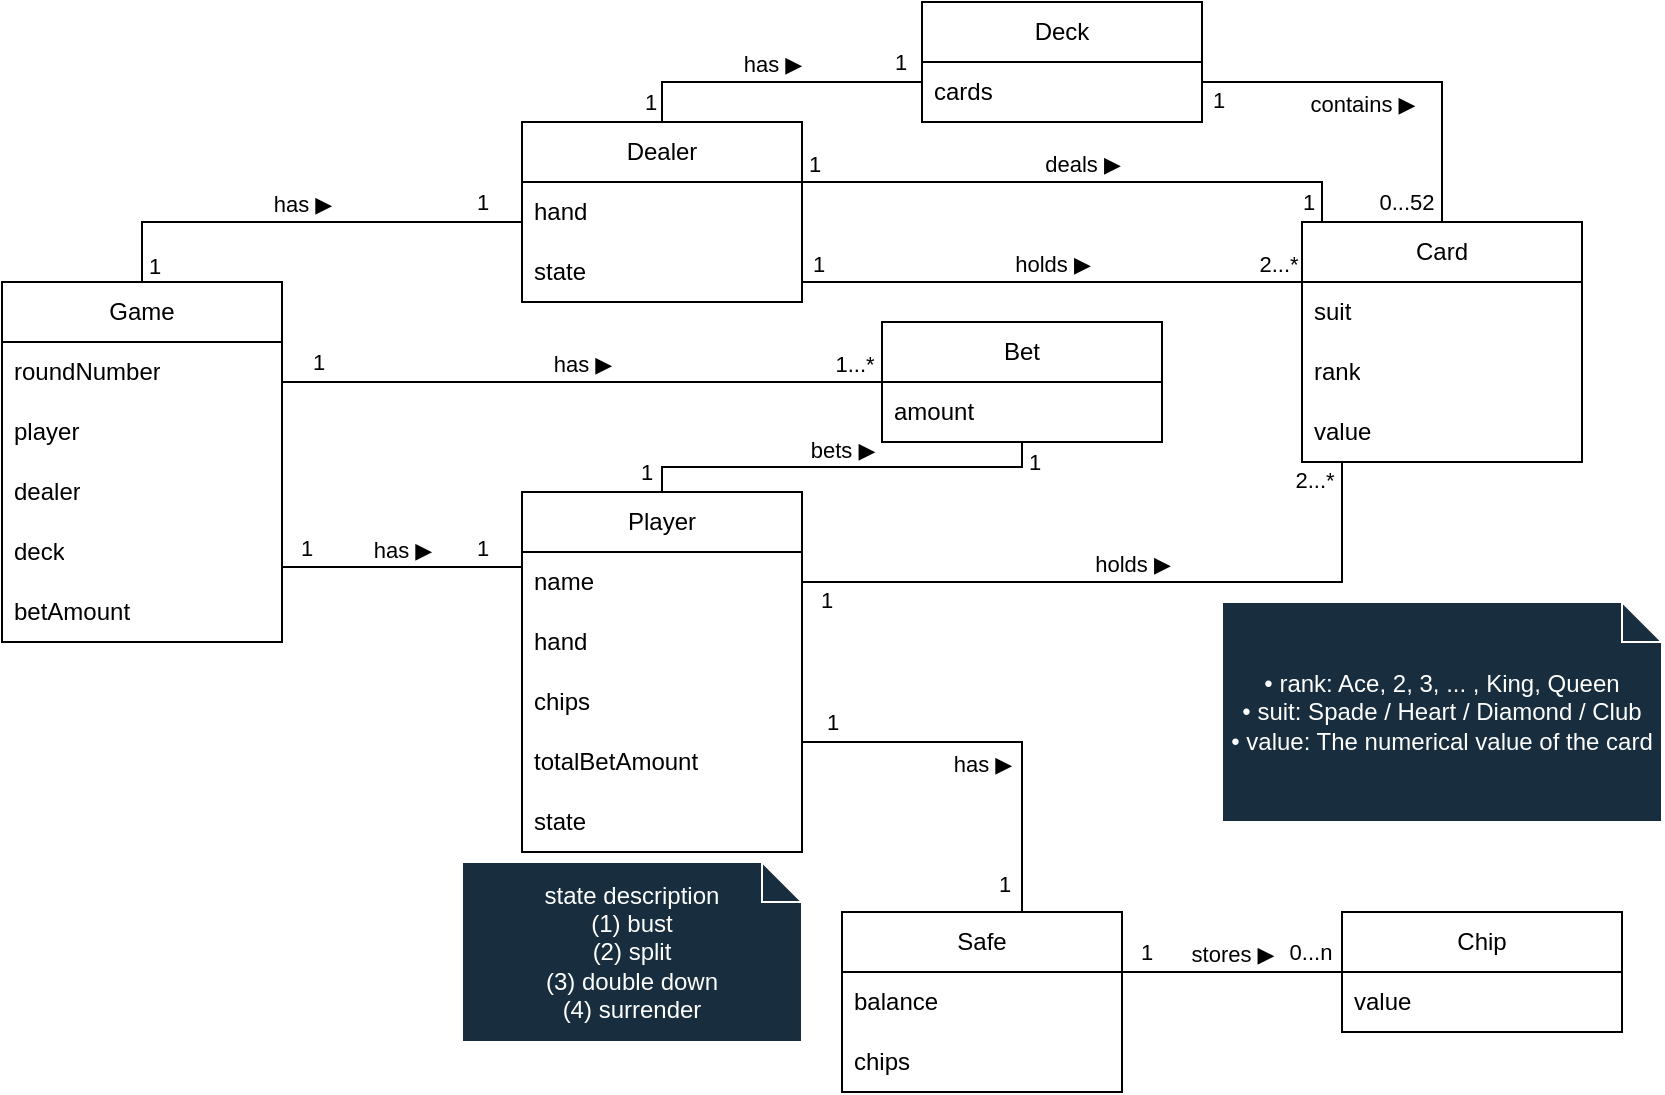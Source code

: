 <mxfile version="21.2.8" type="device">
  <diagram id="TSJmJX5VHNOwNfhMQqP3" name="game01">
    <mxGraphModel dx="780" dy="542" grid="1" gridSize="10" guides="1" tooltips="1" connect="1" arrows="1" fold="1" page="1" pageScale="1" pageWidth="850" pageHeight="1100" math="0" shadow="0">
      <root>
        <mxCell id="0" />
        <mxCell id="1" parent="0" />
        <mxCell id="R7z8H5LBrzeokWEAc60i-1" value="Game" style="swimlane;fontStyle=0;childLayout=stackLayout;horizontal=1;startSize=30;horizontalStack=0;resizeParent=1;resizeParentMax=0;resizeLast=0;collapsible=1;marginBottom=0;whiteSpace=wrap;html=1;" parent="1" vertex="1">
          <mxGeometry x="10" y="150" width="140" height="180" as="geometry" />
        </mxCell>
        <mxCell id="R7z8H5LBrzeokWEAc60i-2" value="roundNumber" style="text;strokeColor=none;fillColor=none;align=left;verticalAlign=middle;spacingLeft=4;spacingRight=4;overflow=hidden;points=[[0,0.5],[1,0.5]];portConstraint=eastwest;rotatable=0;whiteSpace=wrap;html=1;" parent="R7z8H5LBrzeokWEAc60i-1" vertex="1">
          <mxGeometry y="30" width="140" height="30" as="geometry" />
        </mxCell>
        <mxCell id="R7z8H5LBrzeokWEAc60i-3" value="player" style="text;strokeColor=none;fillColor=none;align=left;verticalAlign=middle;spacingLeft=4;spacingRight=4;overflow=hidden;points=[[0,0.5],[1,0.5]];portConstraint=eastwest;rotatable=0;whiteSpace=wrap;html=1;" parent="R7z8H5LBrzeokWEAc60i-1" vertex="1">
          <mxGeometry y="60" width="140" height="30" as="geometry" />
        </mxCell>
        <mxCell id="R7z8H5LBrzeokWEAc60i-4" value="dealer" style="text;strokeColor=none;fillColor=none;align=left;verticalAlign=middle;spacingLeft=4;spacingRight=4;overflow=hidden;points=[[0,0.5],[1,0.5]];portConstraint=eastwest;rotatable=0;whiteSpace=wrap;html=1;" parent="R7z8H5LBrzeokWEAc60i-1" vertex="1">
          <mxGeometry y="90" width="140" height="30" as="geometry" />
        </mxCell>
        <mxCell id="ihUdPuOOy0BlZ_krQ9aM-10" value="deck" style="text;strokeColor=none;fillColor=none;align=left;verticalAlign=middle;spacingLeft=4;spacingRight=4;overflow=hidden;points=[[0,0.5],[1,0.5]];portConstraint=eastwest;rotatable=0;whiteSpace=wrap;html=1;" parent="R7z8H5LBrzeokWEAc60i-1" vertex="1">
          <mxGeometry y="120" width="140" height="30" as="geometry" />
        </mxCell>
        <mxCell id="ihUdPuOOy0BlZ_krQ9aM-11" value="betAmount" style="text;strokeColor=none;fillColor=none;align=left;verticalAlign=middle;spacingLeft=4;spacingRight=4;overflow=hidden;points=[[0,0.5],[1,0.5]];portConstraint=eastwest;rotatable=0;whiteSpace=wrap;html=1;" parent="R7z8H5LBrzeokWEAc60i-1" vertex="1">
          <mxGeometry y="150" width="140" height="30" as="geometry" />
        </mxCell>
        <mxCell id="-4x2jiylh7ZKxwPRMiz--16" value="Bet" style="swimlane;fontStyle=0;childLayout=stackLayout;horizontal=1;startSize=30;horizontalStack=0;resizeParent=1;resizeParentMax=0;resizeLast=0;collapsible=1;marginBottom=0;whiteSpace=wrap;html=1;" parent="1" vertex="1">
          <mxGeometry x="450" y="170" width="140" height="60" as="geometry" />
        </mxCell>
        <mxCell id="-4x2jiylh7ZKxwPRMiz--17" value="amount" style="text;strokeColor=none;fillColor=none;align=left;verticalAlign=middle;spacingLeft=4;spacingRight=4;overflow=hidden;points=[[0,0.5],[1,0.5]];portConstraint=eastwest;rotatable=0;whiteSpace=wrap;html=1;" parent="-4x2jiylh7ZKxwPRMiz--16" vertex="1">
          <mxGeometry y="30" width="140" height="30" as="geometry" />
        </mxCell>
        <mxCell id="-4x2jiylh7ZKxwPRMiz--20" value="Player" style="swimlane;fontStyle=0;childLayout=stackLayout;horizontal=1;startSize=30;horizontalStack=0;resizeParent=1;resizeParentMax=0;resizeLast=0;collapsible=1;marginBottom=0;whiteSpace=wrap;html=1;" parent="1" vertex="1">
          <mxGeometry x="270" y="255" width="140" height="180" as="geometry" />
        </mxCell>
        <mxCell id="-4x2jiylh7ZKxwPRMiz--21" value="name" style="text;strokeColor=none;fillColor=none;align=left;verticalAlign=middle;spacingLeft=4;spacingRight=4;overflow=hidden;points=[[0,0.5],[1,0.5]];portConstraint=eastwest;rotatable=0;whiteSpace=wrap;html=1;" parent="-4x2jiylh7ZKxwPRMiz--20" vertex="1">
          <mxGeometry y="30" width="140" height="30" as="geometry" />
        </mxCell>
        <mxCell id="-4x2jiylh7ZKxwPRMiz--22" value="hand" style="text;strokeColor=none;fillColor=none;align=left;verticalAlign=middle;spacingLeft=4;spacingRight=4;overflow=hidden;points=[[0,0.5],[1,0.5]];portConstraint=eastwest;rotatable=0;whiteSpace=wrap;html=1;" parent="-4x2jiylh7ZKxwPRMiz--20" vertex="1">
          <mxGeometry y="60" width="140" height="30" as="geometry" />
        </mxCell>
        <mxCell id="ihUdPuOOy0BlZ_krQ9aM-16" value="chips" style="text;strokeColor=none;fillColor=none;align=left;verticalAlign=middle;spacingLeft=4;spacingRight=4;overflow=hidden;points=[[0,0.5],[1,0.5]];portConstraint=eastwest;rotatable=0;whiteSpace=wrap;html=1;" parent="-4x2jiylh7ZKxwPRMiz--20" vertex="1">
          <mxGeometry y="90" width="140" height="30" as="geometry" />
        </mxCell>
        <mxCell id="ihUdPuOOy0BlZ_krQ9aM-17" value="totalBetAmount" style="text;strokeColor=none;fillColor=none;align=left;verticalAlign=middle;spacingLeft=4;spacingRight=4;overflow=hidden;points=[[0,0.5],[1,0.5]];portConstraint=eastwest;rotatable=0;whiteSpace=wrap;html=1;" parent="-4x2jiylh7ZKxwPRMiz--20" vertex="1">
          <mxGeometry y="120" width="140" height="30" as="geometry" />
        </mxCell>
        <mxCell id="ihUdPuOOy0BlZ_krQ9aM-18" value="state" style="text;strokeColor=none;fillColor=none;align=left;verticalAlign=middle;spacingLeft=4;spacingRight=4;overflow=hidden;points=[[0,0.5],[1,0.5]];portConstraint=eastwest;rotatable=0;whiteSpace=wrap;html=1;" parent="-4x2jiylh7ZKxwPRMiz--20" vertex="1">
          <mxGeometry y="150" width="140" height="30" as="geometry" />
        </mxCell>
        <mxCell id="-4x2jiylh7ZKxwPRMiz--24" value="Dealer" style="swimlane;fontStyle=0;childLayout=stackLayout;horizontal=1;startSize=30;horizontalStack=0;resizeParent=1;resizeParentMax=0;resizeLast=0;collapsible=1;marginBottom=0;whiteSpace=wrap;html=1;" parent="1" vertex="1">
          <mxGeometry x="270" y="70" width="140" height="90" as="geometry" />
        </mxCell>
        <mxCell id="-4x2jiylh7ZKxwPRMiz--25" value="hand" style="text;strokeColor=none;fillColor=none;align=left;verticalAlign=middle;spacingLeft=4;spacingRight=4;overflow=hidden;points=[[0,0.5],[1,0.5]];portConstraint=eastwest;rotatable=0;whiteSpace=wrap;html=1;" parent="-4x2jiylh7ZKxwPRMiz--24" vertex="1">
          <mxGeometry y="30" width="140" height="30" as="geometry" />
        </mxCell>
        <mxCell id="lfg9YwSdEJLgBKfjkNwP-2" value="state" style="text;strokeColor=none;fillColor=none;align=left;verticalAlign=middle;spacingLeft=4;spacingRight=4;overflow=hidden;points=[[0,0.5],[1,0.5]];portConstraint=eastwest;rotatable=0;whiteSpace=wrap;html=1;" parent="-4x2jiylh7ZKxwPRMiz--24" vertex="1">
          <mxGeometry y="60" width="140" height="30" as="geometry" />
        </mxCell>
        <mxCell id="-4x2jiylh7ZKxwPRMiz--28" value="Safe" style="swimlane;fontStyle=0;childLayout=stackLayout;horizontal=1;startSize=30;horizontalStack=0;resizeParent=1;resizeParentMax=0;resizeLast=0;collapsible=1;marginBottom=0;whiteSpace=wrap;html=1;" parent="1" vertex="1">
          <mxGeometry x="430" y="465" width="140" height="90" as="geometry" />
        </mxCell>
        <mxCell id="ihUdPuOOy0BlZ_krQ9aM-61" value="balance" style="text;strokeColor=none;fillColor=none;align=left;verticalAlign=middle;spacingLeft=4;spacingRight=4;overflow=hidden;points=[[0,0.5],[1,0.5]];portConstraint=eastwest;rotatable=0;whiteSpace=wrap;html=1;" parent="-4x2jiylh7ZKxwPRMiz--28" vertex="1">
          <mxGeometry y="30" width="140" height="30" as="geometry" />
        </mxCell>
        <mxCell id="-4x2jiylh7ZKxwPRMiz--29" value="chips" style="text;strokeColor=none;fillColor=none;align=left;verticalAlign=middle;spacingLeft=4;spacingRight=4;overflow=hidden;points=[[0,0.5],[1,0.5]];portConstraint=eastwest;rotatable=0;whiteSpace=wrap;html=1;" parent="-4x2jiylh7ZKxwPRMiz--28" vertex="1">
          <mxGeometry y="60" width="140" height="30" as="geometry" />
        </mxCell>
        <mxCell id="-4x2jiylh7ZKxwPRMiz--32" value="Chip" style="swimlane;fontStyle=0;childLayout=stackLayout;horizontal=1;startSize=30;horizontalStack=0;resizeParent=1;resizeParentMax=0;resizeLast=0;collapsible=1;marginBottom=0;whiteSpace=wrap;html=1;" parent="1" vertex="1">
          <mxGeometry x="680" y="465" width="140" height="60" as="geometry" />
        </mxCell>
        <mxCell id="-4x2jiylh7ZKxwPRMiz--33" value="value" style="text;strokeColor=none;fillColor=none;align=left;verticalAlign=middle;spacingLeft=4;spacingRight=4;overflow=hidden;points=[[0,0.5],[1,0.5]];portConstraint=eastwest;rotatable=0;whiteSpace=wrap;html=1;" parent="-4x2jiylh7ZKxwPRMiz--32" vertex="1">
          <mxGeometry y="30" width="140" height="30" as="geometry" />
        </mxCell>
        <mxCell id="-4x2jiylh7ZKxwPRMiz--36" value="Card" style="swimlane;fontStyle=0;childLayout=stackLayout;horizontal=1;startSize=30;horizontalStack=0;resizeParent=1;resizeParentMax=0;resizeLast=0;collapsible=1;marginBottom=0;whiteSpace=wrap;html=1;" parent="1" vertex="1">
          <mxGeometry x="660" y="120" width="140" height="120" as="geometry" />
        </mxCell>
        <mxCell id="-4x2jiylh7ZKxwPRMiz--38" value="suit" style="text;strokeColor=none;fillColor=none;align=left;verticalAlign=middle;spacingLeft=4;spacingRight=4;overflow=hidden;points=[[0,0.5],[1,0.5]];portConstraint=eastwest;rotatable=0;whiteSpace=wrap;html=1;" parent="-4x2jiylh7ZKxwPRMiz--36" vertex="1">
          <mxGeometry y="30" width="140" height="30" as="geometry" />
        </mxCell>
        <mxCell id="-4x2jiylh7ZKxwPRMiz--39" value="rank" style="text;strokeColor=none;fillColor=none;align=left;verticalAlign=middle;spacingLeft=4;spacingRight=4;overflow=hidden;points=[[0,0.5],[1,0.5]];portConstraint=eastwest;rotatable=0;whiteSpace=wrap;html=1;" parent="-4x2jiylh7ZKxwPRMiz--36" vertex="1">
          <mxGeometry y="60" width="140" height="30" as="geometry" />
        </mxCell>
        <mxCell id="ihUdPuOOy0BlZ_krQ9aM-21" value="value" style="text;strokeColor=none;fillColor=none;align=left;verticalAlign=middle;spacingLeft=4;spacingRight=4;overflow=hidden;points=[[0,0.5],[1,0.5]];portConstraint=eastwest;rotatable=0;whiteSpace=wrap;html=1;" parent="-4x2jiylh7ZKxwPRMiz--36" vertex="1">
          <mxGeometry y="90" width="140" height="30" as="geometry" />
        </mxCell>
        <mxCell id="-4x2jiylh7ZKxwPRMiz--40" value="Deck" style="swimlane;fontStyle=0;childLayout=stackLayout;horizontal=1;startSize=30;horizontalStack=0;resizeParent=1;resizeParentMax=0;resizeLast=0;collapsible=1;marginBottom=0;whiteSpace=wrap;html=1;" parent="1" vertex="1">
          <mxGeometry x="470" y="10" width="140" height="60" as="geometry" />
        </mxCell>
        <mxCell id="-4x2jiylh7ZKxwPRMiz--41" value="cards" style="text;strokeColor=none;fillColor=none;align=left;verticalAlign=middle;spacingLeft=4;spacingRight=4;overflow=hidden;points=[[0,0.5],[1,0.5]];portConstraint=eastwest;rotatable=0;whiteSpace=wrap;html=1;" parent="-4x2jiylh7ZKxwPRMiz--40" vertex="1">
          <mxGeometry y="30" width="140" height="30" as="geometry" />
        </mxCell>
        <mxCell id="vYHuKp6a3FW6XnhtSMZL-1" value="has ▶" style="html=1;verticalAlign=bottom;endArrow=none;edgeStyle=elbowEdgeStyle;elbow=vertical;curved=0;rounded=0;endFill=0;" parent="1" source="R7z8H5LBrzeokWEAc60i-1" target="-4x2jiylh7ZKxwPRMiz--16" edge="1">
          <mxGeometry width="80" relative="1" as="geometry">
            <mxPoint x="180" y="148" as="sourcePoint" />
            <mxPoint x="240" y="270" as="targetPoint" />
          </mxGeometry>
        </mxCell>
        <mxCell id="vYHuKp6a3FW6XnhtSMZL-2" value="1" style="edgeLabel;html=1;align=center;verticalAlign=middle;resizable=0;points=[];" parent="vYHuKp6a3FW6XnhtSMZL-1" vertex="1" connectable="0">
          <mxGeometry x="-0.932" y="2" relative="1" as="geometry">
            <mxPoint x="8" y="-8" as="offset" />
          </mxGeometry>
        </mxCell>
        <mxCell id="vYHuKp6a3FW6XnhtSMZL-3" value="1...*" style="edgeLabel;html=1;align=center;verticalAlign=middle;resizable=0;points=[];" parent="vYHuKp6a3FW6XnhtSMZL-1" vertex="1" connectable="0">
          <mxGeometry x="0.906" relative="1" as="geometry">
            <mxPoint y="-9" as="offset" />
          </mxGeometry>
        </mxCell>
        <mxCell id="ihUdPuOOy0BlZ_krQ9aM-1" value="stores ▶" style="html=1;verticalAlign=bottom;endArrow=none;edgeStyle=elbowEdgeStyle;elbow=vertical;curved=0;rounded=0;endFill=0;" parent="1" source="-4x2jiylh7ZKxwPRMiz--28" target="-4x2jiylh7ZKxwPRMiz--32" edge="1">
          <mxGeometry width="80" relative="1" as="geometry">
            <mxPoint x="625" y="372.5" as="sourcePoint" />
            <mxPoint x="800" y="544.5" as="targetPoint" />
          </mxGeometry>
        </mxCell>
        <mxCell id="ihUdPuOOy0BlZ_krQ9aM-2" value="1" style="edgeLabel;html=1;align=center;verticalAlign=middle;resizable=0;points=[];" parent="ihUdPuOOy0BlZ_krQ9aM-1" vertex="1" connectable="0">
          <mxGeometry x="-0.932" y="2" relative="1" as="geometry">
            <mxPoint x="8" y="-8" as="offset" />
          </mxGeometry>
        </mxCell>
        <mxCell id="ihUdPuOOy0BlZ_krQ9aM-3" value="0...n" style="edgeLabel;html=1;align=center;verticalAlign=middle;resizable=0;points=[];" parent="ihUdPuOOy0BlZ_krQ9aM-1" vertex="1" connectable="0">
          <mxGeometry x="0.906" relative="1" as="geometry">
            <mxPoint x="-11" y="-10" as="offset" />
          </mxGeometry>
        </mxCell>
        <mxCell id="ihUdPuOOy0BlZ_krQ9aM-7" value="contains ▶" style="html=1;verticalAlign=bottom;endArrow=none;edgeStyle=elbowEdgeStyle;elbow=vertical;curved=0;rounded=0;endFill=0;" parent="1" source="-4x2jiylh7ZKxwPRMiz--40" target="-4x2jiylh7ZKxwPRMiz--36" edge="1">
          <mxGeometry x="-0.158" y="-20" width="80" relative="1" as="geometry">
            <mxPoint x="650" y="195" as="sourcePoint" />
            <mxPoint x="825" y="367" as="targetPoint" />
            <Array as="points">
              <mxPoint x="650" y="50" />
            </Array>
            <mxPoint as="offset" />
          </mxGeometry>
        </mxCell>
        <mxCell id="ihUdPuOOy0BlZ_krQ9aM-8" value="1" style="edgeLabel;html=1;align=center;verticalAlign=middle;resizable=0;points=[];" parent="ihUdPuOOy0BlZ_krQ9aM-7" vertex="1" connectable="0">
          <mxGeometry x="-0.932" y="2" relative="1" as="geometry">
            <mxPoint x="1" y="11" as="offset" />
          </mxGeometry>
        </mxCell>
        <mxCell id="ihUdPuOOy0BlZ_krQ9aM-9" value="0...52" style="edgeLabel;html=1;align=center;verticalAlign=middle;resizable=0;points=[];" parent="ihUdPuOOy0BlZ_krQ9aM-7" vertex="1" connectable="0">
          <mxGeometry x="0.906" relative="1" as="geometry">
            <mxPoint x="-18" y="-1" as="offset" />
          </mxGeometry>
        </mxCell>
        <mxCell id="ihUdPuOOy0BlZ_krQ9aM-22" value="&lt;div&gt;• rank: Ace, 2, 3, ... , King, Queen&lt;/div&gt;&lt;div&gt;•&lt;span style=&quot;&quot;&gt; &lt;/span&gt;suit: Spade / Heart / Diamond / Club&lt;/div&gt;&lt;div&gt;•&lt;span style=&quot;&quot;&gt; &lt;/span&gt;value: The numerical value of the card&lt;/div&gt;" style="shape=note;size=20;whiteSpace=wrap;html=1;labelBackgroundColor=none;fillColor=#182E3E;strokeColor=#FFFFFF;fontColor=#FFFFFF;" parent="1" vertex="1">
          <mxGeometry x="620" y="310" width="220" height="110" as="geometry" />
        </mxCell>
        <mxCell id="ihUdPuOOy0BlZ_krQ9aM-23" value="has ▶" style="html=1;verticalAlign=bottom;endArrow=none;edgeStyle=elbowEdgeStyle;elbow=vertical;curved=0;rounded=0;endFill=0;" parent="1" source="R7z8H5LBrzeokWEAc60i-1" target="-4x2jiylh7ZKxwPRMiz--20" edge="1">
          <mxGeometry width="80" relative="1" as="geometry">
            <mxPoint x="160" y="285.31" as="sourcePoint" />
            <mxPoint x="280" y="285.31" as="targetPoint" />
          </mxGeometry>
        </mxCell>
        <mxCell id="ihUdPuOOy0BlZ_krQ9aM-24" value="1" style="edgeLabel;html=1;align=center;verticalAlign=middle;resizable=0;points=[];" parent="ihUdPuOOy0BlZ_krQ9aM-23" vertex="1" connectable="0">
          <mxGeometry x="-0.932" y="2" relative="1" as="geometry">
            <mxPoint x="8" y="-8" as="offset" />
          </mxGeometry>
        </mxCell>
        <mxCell id="ihUdPuOOy0BlZ_krQ9aM-25" value="1" style="edgeLabel;html=1;align=center;verticalAlign=middle;resizable=0;points=[];" parent="ihUdPuOOy0BlZ_krQ9aM-23" vertex="1" connectable="0">
          <mxGeometry x="0.906" relative="1" as="geometry">
            <mxPoint x="-15" y="-10" as="offset" />
          </mxGeometry>
        </mxCell>
        <mxCell id="ihUdPuOOy0BlZ_krQ9aM-26" value="has ▶" style="html=1;verticalAlign=bottom;endArrow=none;edgeStyle=elbowEdgeStyle;elbow=vertical;curved=0;rounded=0;endFill=0;" parent="1" source="R7z8H5LBrzeokWEAc60i-1" target="-4x2jiylh7ZKxwPRMiz--24" edge="1">
          <mxGeometry width="80" relative="1" as="geometry">
            <mxPoint x="130" y="389.67" as="sourcePoint" />
            <mxPoint x="250" y="389.67" as="targetPoint" />
            <Array as="points">
              <mxPoint x="220" y="120" />
              <mxPoint x="130" y="440" />
            </Array>
          </mxGeometry>
        </mxCell>
        <mxCell id="ihUdPuOOy0BlZ_krQ9aM-27" value="1" style="edgeLabel;html=1;align=center;verticalAlign=middle;resizable=0;points=[];" parent="ihUdPuOOy0BlZ_krQ9aM-26" vertex="1" connectable="0">
          <mxGeometry x="-0.932" y="2" relative="1" as="geometry">
            <mxPoint x="8" y="-1" as="offset" />
          </mxGeometry>
        </mxCell>
        <mxCell id="ihUdPuOOy0BlZ_krQ9aM-28" value="1" style="edgeLabel;html=1;align=center;verticalAlign=middle;resizable=0;points=[];" parent="ihUdPuOOy0BlZ_krQ9aM-26" vertex="1" connectable="0">
          <mxGeometry x="0.906" relative="1" as="geometry">
            <mxPoint x="-10" y="-10" as="offset" />
          </mxGeometry>
        </mxCell>
        <mxCell id="ihUdPuOOy0BlZ_krQ9aM-32" value="bets ▶" style="html=1;verticalAlign=bottom;endArrow=none;edgeStyle=elbowEdgeStyle;elbow=vertical;curved=0;rounded=0;endFill=0;" parent="1" source="-4x2jiylh7ZKxwPRMiz--20" target="-4x2jiylh7ZKxwPRMiz--16" edge="1">
          <mxGeometry width="80" relative="1" as="geometry">
            <mxPoint x="350" y="140" as="sourcePoint" />
            <mxPoint x="525" y="312" as="targetPoint" />
          </mxGeometry>
        </mxCell>
        <mxCell id="ihUdPuOOy0BlZ_krQ9aM-33" value="1" style="edgeLabel;html=1;align=center;verticalAlign=middle;resizable=0;points=[];" parent="ihUdPuOOy0BlZ_krQ9aM-32" vertex="1" connectable="0">
          <mxGeometry x="-0.932" y="2" relative="1" as="geometry">
            <mxPoint x="-6" y="-3" as="offset" />
          </mxGeometry>
        </mxCell>
        <mxCell id="ihUdPuOOy0BlZ_krQ9aM-34" value="1" style="edgeLabel;html=1;align=center;verticalAlign=middle;resizable=0;points=[];" parent="ihUdPuOOy0BlZ_krQ9aM-32" vertex="1" connectable="0">
          <mxGeometry x="0.906" relative="1" as="geometry">
            <mxPoint x="6" as="offset" />
          </mxGeometry>
        </mxCell>
        <mxCell id="ihUdPuOOy0BlZ_krQ9aM-36" value="has ▶" style="html=1;verticalAlign=bottom;endArrow=none;edgeStyle=elbowEdgeStyle;elbow=vertical;curved=0;rounded=0;endFill=0;" parent="1" source="-4x2jiylh7ZKxwPRMiz--20" target="-4x2jiylh7ZKxwPRMiz--28" edge="1">
          <mxGeometry x="0.333" y="-20" width="80" relative="1" as="geometry">
            <mxPoint x="420" y="380" as="sourcePoint" />
            <mxPoint x="720" y="380" as="targetPoint" />
            <Array as="points">
              <mxPoint x="520" y="380" />
              <mxPoint x="500" y="400" />
              <mxPoint x="510" y="380" />
            </Array>
            <mxPoint as="offset" />
          </mxGeometry>
        </mxCell>
        <mxCell id="ihUdPuOOy0BlZ_krQ9aM-37" value="1" style="edgeLabel;html=1;align=center;verticalAlign=middle;resizable=0;points=[];" parent="ihUdPuOOy0BlZ_krQ9aM-36" vertex="1" connectable="0">
          <mxGeometry x="-0.932" y="2" relative="1" as="geometry">
            <mxPoint x="8" y="-8" as="offset" />
          </mxGeometry>
        </mxCell>
        <mxCell id="ihUdPuOOy0BlZ_krQ9aM-38" value="1" style="edgeLabel;html=1;align=center;verticalAlign=middle;resizable=0;points=[];" parent="ihUdPuOOy0BlZ_krQ9aM-36" vertex="1" connectable="0">
          <mxGeometry x="0.906" relative="1" as="geometry">
            <mxPoint x="-9" y="-5" as="offset" />
          </mxGeometry>
        </mxCell>
        <mxCell id="ihUdPuOOy0BlZ_krQ9aM-49" value="deals ▶" style="html=1;verticalAlign=bottom;endArrow=none;edgeStyle=elbowEdgeStyle;elbow=vertical;curved=0;rounded=0;endFill=0;" parent="1" source="-4x2jiylh7ZKxwPRMiz--24" target="-4x2jiylh7ZKxwPRMiz--36" edge="1">
          <mxGeometry width="80" relative="1" as="geometry">
            <mxPoint x="420" y="110" as="sourcePoint" />
            <mxPoint x="590" y="110" as="targetPoint" />
            <Array as="points">
              <mxPoint x="670" y="100" />
              <mxPoint x="580" y="100" />
              <mxPoint x="530" y="130" />
            </Array>
          </mxGeometry>
        </mxCell>
        <mxCell id="ihUdPuOOy0BlZ_krQ9aM-50" value="1" style="edgeLabel;html=1;align=center;verticalAlign=middle;resizable=0;points=[];" parent="ihUdPuOOy0BlZ_krQ9aM-49" vertex="1" connectable="0">
          <mxGeometry x="-0.932" y="2" relative="1" as="geometry">
            <mxPoint x="-4" y="-7" as="offset" />
          </mxGeometry>
        </mxCell>
        <mxCell id="ihUdPuOOy0BlZ_krQ9aM-51" value="1" style="edgeLabel;html=1;align=center;verticalAlign=middle;resizable=0;points=[];" parent="ihUdPuOOy0BlZ_krQ9aM-49" vertex="1" connectable="0">
          <mxGeometry x="0.906" relative="1" as="geometry">
            <mxPoint x="-7" y="3" as="offset" />
          </mxGeometry>
        </mxCell>
        <mxCell id="ihUdPuOOy0BlZ_krQ9aM-52" value="has ▶" style="html=1;verticalAlign=bottom;endArrow=none;edgeStyle=elbowEdgeStyle;elbow=vertical;curved=0;rounded=0;endFill=0;" parent="1" source="-4x2jiylh7ZKxwPRMiz--24" target="-4x2jiylh7ZKxwPRMiz--40" edge="1">
          <mxGeometry width="80" relative="1" as="geometry">
            <mxPoint x="380" y="-10" as="sourcePoint" />
            <mxPoint x="570" y="-40" as="targetPoint" />
            <Array as="points">
              <mxPoint x="440" y="50" />
              <mxPoint x="520" y="-40" />
              <mxPoint x="430" y="280" />
            </Array>
          </mxGeometry>
        </mxCell>
        <mxCell id="ihUdPuOOy0BlZ_krQ9aM-53" value="1" style="edgeLabel;html=1;align=center;verticalAlign=middle;resizable=0;points=[];" parent="ihUdPuOOy0BlZ_krQ9aM-52" vertex="1" connectable="0">
          <mxGeometry x="-0.932" y="2" relative="1" as="geometry">
            <mxPoint x="-4" y="-5" as="offset" />
          </mxGeometry>
        </mxCell>
        <mxCell id="ihUdPuOOy0BlZ_krQ9aM-54" value="1" style="edgeLabel;html=1;align=center;verticalAlign=middle;resizable=0;points=[];" parent="ihUdPuOOy0BlZ_krQ9aM-52" vertex="1" connectable="0">
          <mxGeometry x="0.906" relative="1" as="geometry">
            <mxPoint x="-4" y="-10" as="offset" />
          </mxGeometry>
        </mxCell>
        <mxCell id="ihUdPuOOy0BlZ_krQ9aM-55" value="holds ▶" style="html=1;verticalAlign=bottom;endArrow=none;edgeStyle=elbowEdgeStyle;elbow=vertical;curved=0;rounded=0;endFill=0;" parent="1" source="-4x2jiylh7ZKxwPRMiz--20" target="-4x2jiylh7ZKxwPRMiz--36" edge="1">
          <mxGeometry width="80" relative="1" as="geometry">
            <mxPoint x="415" y="280" as="sourcePoint" />
            <mxPoint x="665" y="280" as="targetPoint" />
            <Array as="points">
              <mxPoint x="680" y="300" />
              <mxPoint x="510" y="290" />
              <mxPoint x="690" y="260" />
              <mxPoint x="620" y="270" />
              <mxPoint x="670" y="280" />
            </Array>
          </mxGeometry>
        </mxCell>
        <mxCell id="ihUdPuOOy0BlZ_krQ9aM-56" value="1" style="edgeLabel;html=1;align=center;verticalAlign=middle;resizable=0;points=[];" parent="ihUdPuOOy0BlZ_krQ9aM-55" vertex="1" connectable="0">
          <mxGeometry x="-0.932" y="2" relative="1" as="geometry">
            <mxPoint x="1" y="11" as="offset" />
          </mxGeometry>
        </mxCell>
        <mxCell id="ihUdPuOOy0BlZ_krQ9aM-57" value="2...*" style="edgeLabel;html=1;align=center;verticalAlign=middle;resizable=0;points=[];" parent="ihUdPuOOy0BlZ_krQ9aM-55" vertex="1" connectable="0">
          <mxGeometry x="0.906" relative="1" as="geometry">
            <mxPoint x="-14" y="-7" as="offset" />
          </mxGeometry>
        </mxCell>
        <mxCell id="ihUdPuOOy0BlZ_krQ9aM-58" value="holds ▶" style="html=1;verticalAlign=bottom;endArrow=none;edgeStyle=elbowEdgeStyle;elbow=vertical;curved=0;rounded=0;endFill=0;" parent="1" source="-4x2jiylh7ZKxwPRMiz--24" target="-4x2jiylh7ZKxwPRMiz--36" edge="1">
          <mxGeometry width="80" relative="1" as="geometry">
            <mxPoint x="420" y="310" as="sourcePoint" />
            <mxPoint x="690" y="250" as="targetPoint" />
            <Array as="points">
              <mxPoint x="570" y="150" />
              <mxPoint x="550" y="130" />
              <mxPoint x="690" y="310" />
              <mxPoint x="520" y="300" />
              <mxPoint x="700" y="270" />
              <mxPoint x="630" y="280" />
              <mxPoint x="680" y="290" />
            </Array>
          </mxGeometry>
        </mxCell>
        <mxCell id="ihUdPuOOy0BlZ_krQ9aM-59" value="1" style="edgeLabel;html=1;align=center;verticalAlign=middle;resizable=0;points=[];" parent="ihUdPuOOy0BlZ_krQ9aM-58" vertex="1" connectable="0">
          <mxGeometry x="-0.932" y="2" relative="1" as="geometry">
            <mxPoint x="-1" y="-7" as="offset" />
          </mxGeometry>
        </mxCell>
        <mxCell id="ihUdPuOOy0BlZ_krQ9aM-60" value="2...*" style="edgeLabel;html=1;align=center;verticalAlign=middle;resizable=0;points=[];" parent="ihUdPuOOy0BlZ_krQ9aM-58" vertex="1" connectable="0">
          <mxGeometry x="0.906" relative="1" as="geometry">
            <mxPoint x="-1" y="-9" as="offset" />
          </mxGeometry>
        </mxCell>
        <mxCell id="lfg9YwSdEJLgBKfjkNwP-1" value="&lt;div&gt;state description&lt;/div&gt;&lt;div&gt;(1) bust&lt;/div&gt;&lt;div&gt;(2) split&lt;/div&gt;&lt;div&gt;(3) double down&lt;/div&gt;&lt;div&gt;(4) surrender&lt;/div&gt;" style="shape=note;size=20;whiteSpace=wrap;html=1;labelBackgroundColor=none;fillColor=#182E3E;strokeColor=#FFFFFF;fontColor=#FFFFFF;align=center;" parent="1" vertex="1">
          <mxGeometry x="240" y="440" width="170" height="90" as="geometry" />
        </mxCell>
      </root>
    </mxGraphModel>
  </diagram>
</mxfile>
